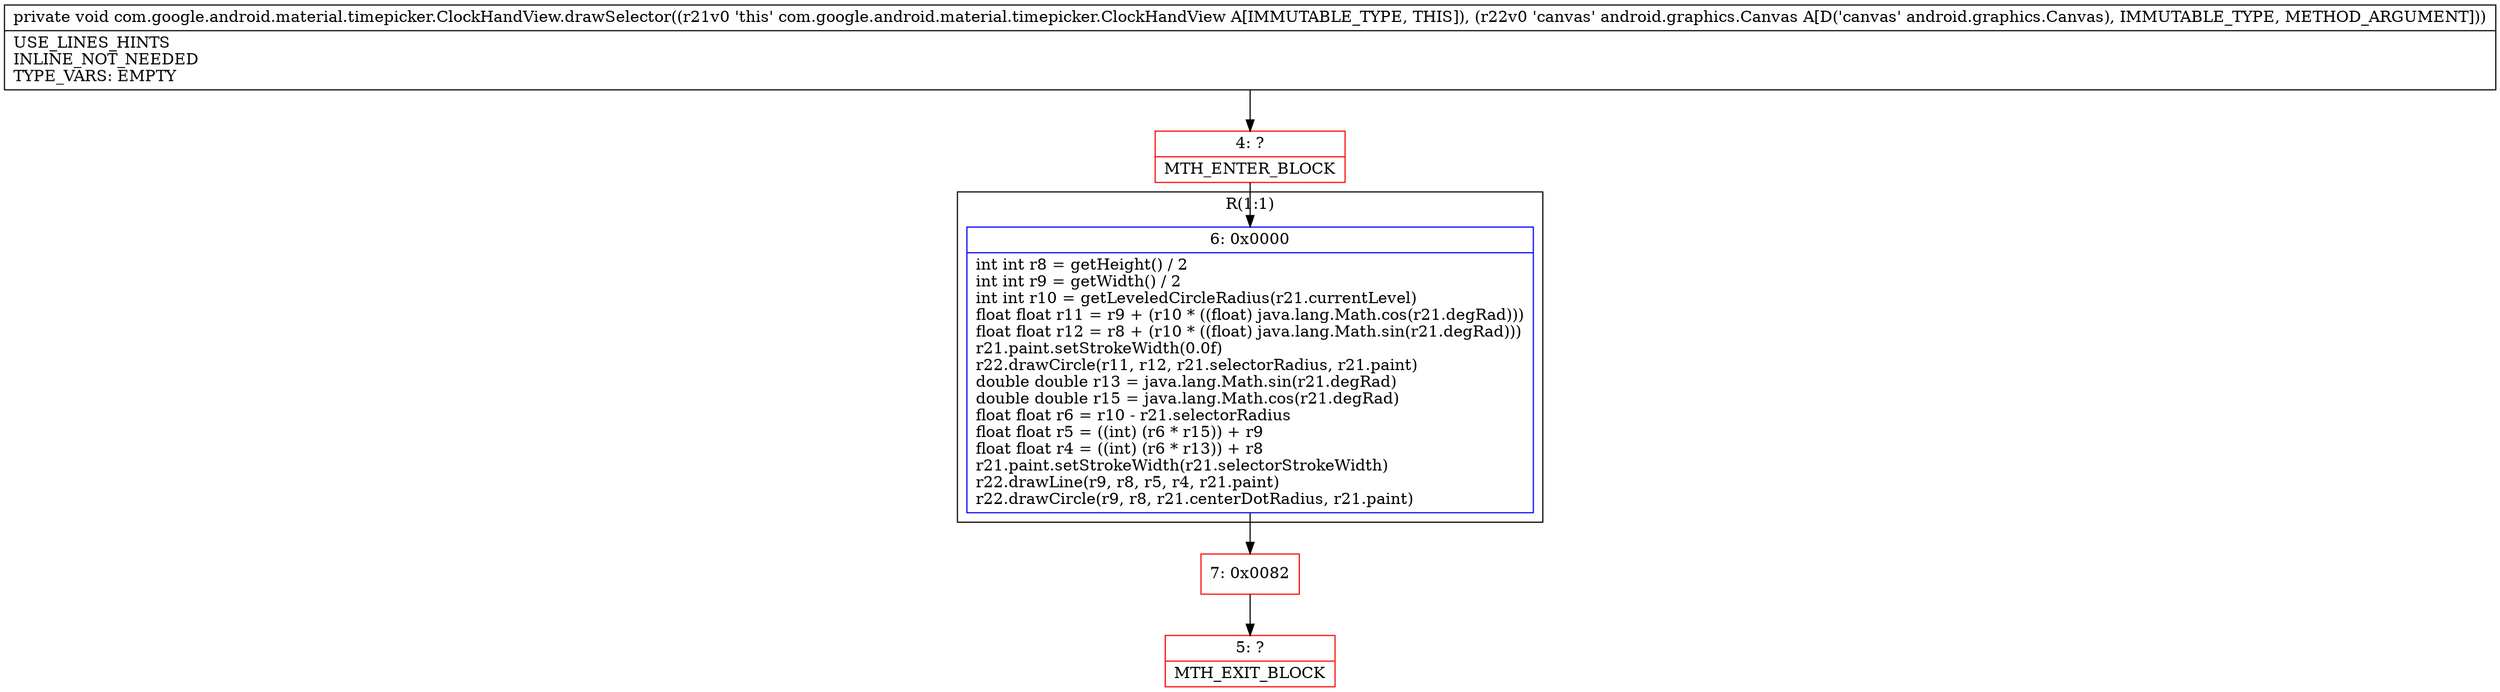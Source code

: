 digraph "CFG forcom.google.android.material.timepicker.ClockHandView.drawSelector(Landroid\/graphics\/Canvas;)V" {
subgraph cluster_Region_1777998634 {
label = "R(1:1)";
node [shape=record,color=blue];
Node_6 [shape=record,label="{6\:\ 0x0000|int int r8 = getHeight() \/ 2\lint int r9 = getWidth() \/ 2\lint int r10 = getLeveledCircleRadius(r21.currentLevel)\lfloat float r11 = r9 + (r10 * ((float) java.lang.Math.cos(r21.degRad)))\lfloat float r12 = r8 + (r10 * ((float) java.lang.Math.sin(r21.degRad)))\lr21.paint.setStrokeWidth(0.0f)\lr22.drawCircle(r11, r12, r21.selectorRadius, r21.paint)\ldouble double r13 = java.lang.Math.sin(r21.degRad)\ldouble double r15 = java.lang.Math.cos(r21.degRad)\lfloat float r6 = r10 \- r21.selectorRadius\lfloat float r5 = ((int) (r6 * r15)) + r9\lfloat float r4 = ((int) (r6 * r13)) + r8\lr21.paint.setStrokeWidth(r21.selectorStrokeWidth)\lr22.drawLine(r9, r8, r5, r4, r21.paint)\lr22.drawCircle(r9, r8, r21.centerDotRadius, r21.paint)\l}"];
}
Node_4 [shape=record,color=red,label="{4\:\ ?|MTH_ENTER_BLOCK\l}"];
Node_7 [shape=record,color=red,label="{7\:\ 0x0082}"];
Node_5 [shape=record,color=red,label="{5\:\ ?|MTH_EXIT_BLOCK\l}"];
MethodNode[shape=record,label="{private void com.google.android.material.timepicker.ClockHandView.drawSelector((r21v0 'this' com.google.android.material.timepicker.ClockHandView A[IMMUTABLE_TYPE, THIS]), (r22v0 'canvas' android.graphics.Canvas A[D('canvas' android.graphics.Canvas), IMMUTABLE_TYPE, METHOD_ARGUMENT]))  | USE_LINES_HINTS\lINLINE_NOT_NEEDED\lTYPE_VARS: EMPTY\l}"];
MethodNode -> Node_4;Node_6 -> Node_7;
Node_4 -> Node_6;
Node_7 -> Node_5;
}

